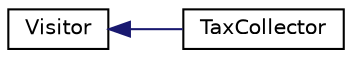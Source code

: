 digraph "Graphical Class Hierarchy"
{
 // LATEX_PDF_SIZE
  edge [fontname="Helvetica",fontsize="10",labelfontname="Helvetica",labelfontsize="10"];
  node [fontname="Helvetica",fontsize="10",shape=record];
  rankdir="LR";
  Node0 [label="Visitor",height=0.2,width=0.4,color="black", fillcolor="white", style="filled",URL="$classVisitor.html",tooltip=" "];
  Node0 -> Node1 [dir="back",color="midnightblue",fontsize="10",style="solid",fontname="Helvetica"];
  Node1 [label="TaxCollector",height=0.2,width=0.4,color="black", fillcolor="white", style="filled",URL="$classTaxCollector.html",tooltip=" "];
}
